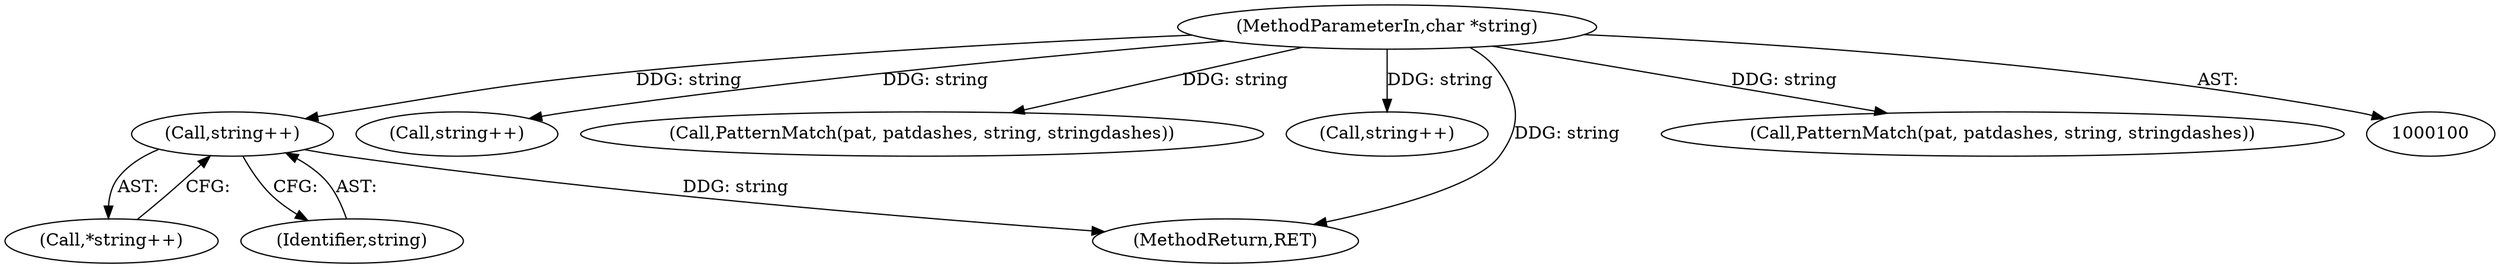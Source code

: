 digraph "0_libxfont_d1e670a4a8704b8708e493ab6155589bcd570608@pointer" {
"1000215" [label="(Call,string++)"];
"1000103" [label="(MethodParameterIn,char *string)"];
"1000180" [label="(Call,string++)"];
"1000202" [label="(Call,PatternMatch(pat, patdashes, string, stringdashes))"];
"1000103" [label="(MethodParameterIn,char *string)"];
"1000147" [label="(Call,string++)"];
"1000249" [label="(MethodReturn,RET)"];
"1000215" [label="(Call,string++)"];
"1000214" [label="(Call,*string++)"];
"1000158" [label="(Call,PatternMatch(pat, patdashes, string, stringdashes))"];
"1000216" [label="(Identifier,string)"];
"1000215" -> "1000214"  [label="AST: "];
"1000215" -> "1000216"  [label="CFG: "];
"1000216" -> "1000215"  [label="AST: "];
"1000214" -> "1000215"  [label="CFG: "];
"1000215" -> "1000249"  [label="DDG: string"];
"1000103" -> "1000215"  [label="DDG: string"];
"1000103" -> "1000100"  [label="AST: "];
"1000103" -> "1000249"  [label="DDG: string"];
"1000103" -> "1000147"  [label="DDG: string"];
"1000103" -> "1000158"  [label="DDG: string"];
"1000103" -> "1000180"  [label="DDG: string"];
"1000103" -> "1000202"  [label="DDG: string"];
}
